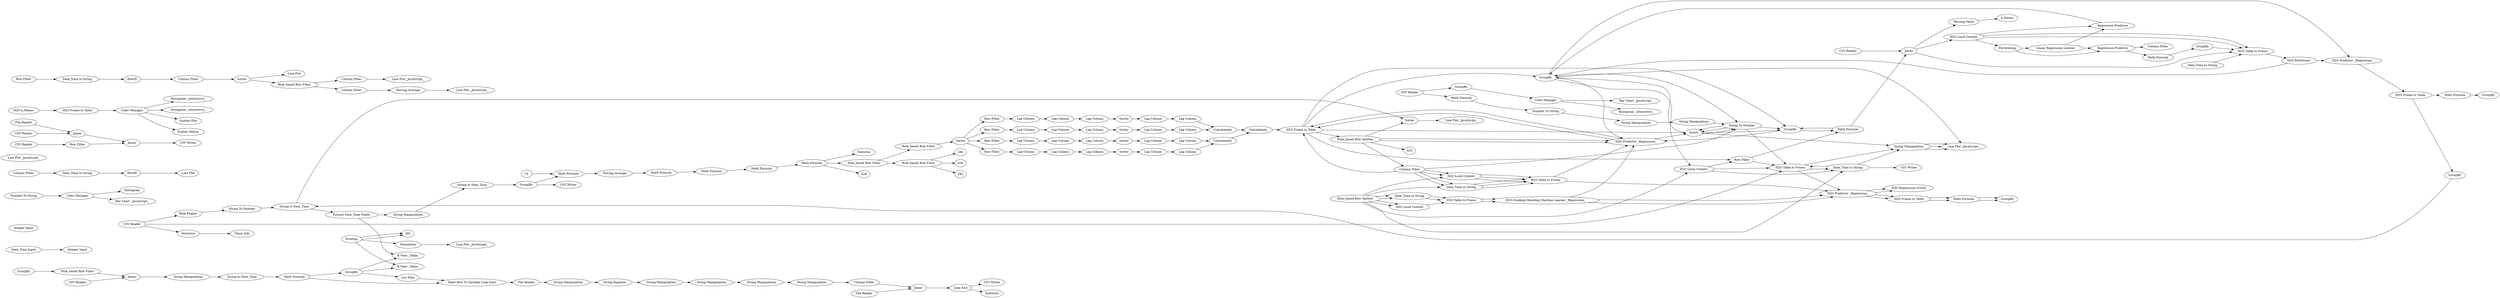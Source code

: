 digraph {
	1 [label="CSV Reader"]
	2 [label="CSV Reader"]
	3 [label="String to Date_Time"]
	4 [label="Extract Date_Time Fields"]
	5 [label="Math Formula"]
	6 [label=Statistics]
	7 [label="Date_Time Input"]
	8 [label="Integer Input"]
	10 [label="Integer Input"]
	16 [label="Math Formula"]
	18 [label="Rule_based Row Filter"]
	203 [label="Rule_based Row Filter"]
	217 [label="H2O Local Context"]
	218 [label="H2O Table to Frame"]
	209 [label=Partitioning]
	210 [label="Regression Predictor"]
	211 [label="Linear Regression Learner"]
	214 [label="Math Formula"]
	215 [label=GroupBy]
	216 [label="Line Plot _JavaScript_"]
	217 [label=Sorter]
	218 [label=GroupBy]
	219 [label="Regression Predictor"]
	220 [label=GroupBy]
	221 [label="Column Filter"]
	239 [label="String Manipulation"]
	240 [label="Number To String"]
	242 [label="String Manipulation"]
	243 [label="Math Formula"]
	245 [label=GroupBy]
	246 [label="String To Number"]
	250 [label="Rule Engine"]
	253 [label="String Manipulation"]
	255 [label="String to Date_Time"]
	269 [label="Histogram _interactive_"]
	270 [label=GroupBy]
	276 [label="Bar Chart _JavaScript_"]
	277 [label="Color Manager"]
	267 [label=Histogram]
	268 [label="Number To String"]
	278 [label="Color Manager"]
	279 [label="Bar Chart _JavaScript_"]
	260 [label=Pivoting]
	263 [label="Line Plot _JavaScript_"]
	261 [label="Line Plot"]
	263 [label="Line Plot _JavaScript_"]
	264 [label=RowID]
	265 [label="Date_Time to String"]
	266 [label="Line Plot _JavaScript_"]
	280 [label="Column Filter"]
	283 [label=Normalizer]
	292 [label=GroupBy]
	293 [label="Rule_based Row Filter"]
	294 [label="CSV Reader"]
	295 [label=Joiner]
	296 [label=GroupBy]
	298 [label="String to Date_Time"]
	299 [label="String Manipulation"]
	300 [label="Math Formula"]
	302 [label="R View _Table_"]
	303 [label="R View _Table_"]
	304 [label="R View _Table_"]
	305 [label=GroupBy]
	304 [label="List Files"]
	305 [label="Table Row To Variable Loop Start"]
	306 [label="File Reader"]
	307 [label="Loop End"]
	308 [label="CSV Writer"]
	309 [label="String Manipulation"]
	310 [label="String Replacer"]
	312 [label="String Manipulation"]
	313 [label="String Manipulation"]
	314 [label="String Manipulation"]
	318 [label="String Manipulation"]
	319 [label="Column Filter"]
	320 [label=Joiner]
	321 [label="File Reader"]
	322 [label="File Reader"]
	323 [label=Joiner]
	325 [label="CSV Reader"]
	331 [label="CSV Reader"]
	332 [label=Joiner]
	333 [label="Row Filter"]
	334 [label="CSV Writer"]
	335 [label="Moving Average"]
	336 [label="Math Formula"]
	337 [label="Math Formula"]
	338 [label="Math Formula"]
	339 [label="Rule_based Row Filter"]
	340 [label=Sorter]
	341 [label="Row Filter"]
	342 [label="Row Filter"]
	343 [label="Row Filter"]
	344 [label="Row Filter"]
	345 [label="Lag Column"]
	346 [label="Lag Column"]
	347 [label="Lag Column"]
	348 [label="Lag Column"]
	349 [label="Lag Column"]
	350 [label="Lag Column"]
	351 [label="Lag Column"]
	352 [label="Lag Column"]
	353 [label="Lag Column"]
	354 [label="Lag Column"]
	355 [label="Lag Column"]
	356 [label="Lag Column"]
	357 [label=Sorter]
	358 [label="Lag Column"]
	359 [label="Lag Column"]
	360 [label=Sorter]
	363 [label=Sorter]
	366 [label=Sorter]
	369 [label=Concatenate]
	370 [label="Lag Column"]
	371 [label="Lag Column"]
	372 [label="Lag Column"]
	373 [label="Lag Column"]
	374 [label="Lag Column"]
	375 [label="Lag Column"]
	376 [label=Concatenate]
	377 [label=Concatenate]
	382 [label="Rule_based Row Splitter"]
	3 [label="String to Date_Time"]
	19 [label="String Manipulation"]
	216 [label="Line Plot _JavaScript_"]
	217 [label="H2O Local Context"]
	218 [label="H2O Table to Frame"]
	220 [label="H2O Gradient Boosting Machine Learner _Regression_"]
	222 [label="H2O Partitioner"]
	225 [label="H2O Predictor _Regression_"]
	227 [label="H2O Frame to Table"]
	228 [label="Math Formula"]
	229 [label=GroupBy]
	230 [label="Line Plot _JavaScript_"]
	231 [label="Date_Time to String"]
	233 [label=Sorter]
	234 [label=GroupBy]
	392 [label="H2O Local Context"]
	393 [label="Date_Time to String"]
	394 [label="H2O Table to Frame"]
	401 [label="H2O Predictor _Regression_"]
	402 [label="Column Filter"]
	403 [label="H2O Frame to Table"]
	404 [label=GroupBy]
	405 [label="String To Number"]
	409 [label=Sorter]
	19 [label="String Manipulation"]
	216 [label="Line Plot _JavaScript_"]
	220 [label=GroupBy]
	383 [label="Rule_based Row Splitter"]
	385 [label="Date_Time to String"]
	386 [label="H2O Table to Frame"]
	387 [label="H2O Local Context"]
	390 [label="H2O Gradient Boosting Machine Learner _Regression_"]
	392 [label="H2O Local Context"]
	393 [label="Date_Time to String"]
	394 [label="H2O Table to Frame"]
	396 [label="H2O Predictor _Regression_"]
	397 [label="H2O Frame to Table"]
	398 [label=GroupBy]
	399 [label="Math Formula"]
	400 [label="H2O Regression Scorer"]
	401 [label="H2O Predictor _Regression_"]
	402 [label="Column Filter"]
	403 [label="H2O Local Context"]
	404 [label="H2O Frame to Table"]
	405 [label="Date_Time to String"]
	406 [label="H2O Table to Frame"]
	410 [label="String To Number"]
	411 [label=Sorter]
	403 [label="Number To String"]
	404 [label="Math Formula"]
	405 [label="String To Number"]
	406 [label="Math Formula"]
	407 [label="Rule Engine"]
	408 [label="Math Formula"]
	409 [label=GroupBy]
	410 [label="Column Filter"]
	411 [label="Column Rename"]
	412 [label="CSV Writer"]
	413 [label="CSV Reader"]
	413 [label="CSV Reader"]
	414 [label=Joiner]
	415 [label=Statistics]
	417 [label=k_Means]
	418 [label="H2O k_Means"]
	419 [label="H2O Frame to Table"]
	420 [label="Color Manager"]
	422 [label="Histogram _interactive_"]
	423 [label="Histogram _interactive_"]
	424 [label="Scatter Plot"]
	425 [label="Scatter Matrix"]
	426 [label="Missing Value"]
	27 [label="Row Filter"]
	28 [label="Column Filter"]
	29 [label="Line Plot"]
	30 [label=Sorter]
	200 [label=RowID]
	201 [label="Date_Time to String"]
	202 [label="Line Plot _JavaScript_"]
	204 [label="Rule_based Row Filter"]
	205 [label="Column Filter"]
	236 [label="Moving Average"]
	237 [label="Line Plot _JavaScript_"]
	238 [label="Column Filter"]
	430 [label="Timer Info"]
	431 [label="CSV Writer"]
	432 [label=Statistics]
	19 [label="String Manipulation"]
	216 [label="Line Plot _JavaScript_"]
	220 [label=GroupBy]
	383 [label="Rule_based Row Splitter"]
	385 [label="Date_Time to String"]
	386 [label="H2O Table to Frame"]
	387 [label="H2O Local Context"]
	390 [label="H2O Gradient Boosting Machine Learner _Regression_"]
	392 [label="H2O Local Context"]
	393 [label="Date_Time to String"]
	394 [label="H2O Table to Frame"]
	396 [label="H2O Predictor _Regression_"]
	397 [label="H2O Frame to Table"]
	398 [label=GroupBy]
	399 [label="Math Formula"]
	400 [label="H2O Regression Scorer"]
	401 [label="H2O Predictor _Regression_"]
	402 [label="Column Filter"]
	403 [label="H2O Frame to Table"]
	404 [label=Sorter]
	405 [label="String To Number"]
	406 [label=GroupBy]
	407 [label="Math Formula"]
	408 [label="Row Filter"]
	409 [label="H2O Table to Frame"]
	410 [label="H2O Local Context"]
	411 [label="Date_Time to String"]
	260 [label=Pivoting]
	302 [label="R View _Table_"]
	7 -> 8
	209 -> 211
	209 -> 210
	210 -> 214
	210 -> 221
	211 -> 210
	211 -> 219
	214 -> 215
	215 -> 218
	217 -> 219
	217 -> 209
	219 -> 220
	220 -> 216
	268 -> 278
	278 -> 279
	278 -> 267
	264 -> 261
	265 -> 264
	280 -> 265
	260 -> 281
	260 -> 281
	260 -> 283
	283 -> 263
	292 -> 293
	293 -> 295
	294 -> 295
	295 -> 299
	296 -> 302
	296 -> 303
	296 -> 304
	298 -> 300
	299 -> 298
	300 -> 296
	300 -> 305
	3 -> 233
	19 -> 216
	217 -> 218
	218 -> 222
	220 -> 401
	220 -> 225
	222 -> 220
	222 -> 225
	225 -> 227
	227 -> 228
	227 -> 234
	228 -> 229
	231 -> 218
	233 -> 230
	234 -> 3
	392 -> 394
	393 -> 394
	394 -> 401
	401 -> 403
	402 -> 392
	402 -> 393
	403 -> 404
	404 -> 405
	405 -> 409
	409 -> 19
	19 -> 216
	220 -> 410
	383 -> 393
	383 -> 392
	383 -> 387
	383 -> 385
	385 -> 386
	386 -> 390
	387 -> 386
	390 -> 396
	390 -> 401
	392 -> 394
	393 -> 394
	394 -> 396
	396 -> 397
	396 -> 400
	397 -> 399
	399 -> 398
	401 -> 404
	402 -> 403
	402 -> 405
	403 -> 406
	404 -> 220
	405 -> 406
	406 -> 401
	410 -> 411
	411 -> 19
	408 -> 409
	409 -> 411
	410 -> 408
	411 -> 412
	27 -> 201
	28 -> 30
	30 -> 204
	30 -> 29
	200 -> 28
	201 -> 200
	204 -> 205
	204 -> 238
	205 -> 202
	236 -> 237
	238 -> 236
	19 -> 216
	220 -> 405
	383 -> 411
	383 -> 410
	383 -> 387
	383 -> 385
	385 -> 386
	386 -> 390
	390 -> 396
	392 -> 394
	393 -> 394
	396 -> 397
	396 -> 400
	397 -> 399
	399 -> 398
	401 -> 403
	402 -> 392
	402 -> 393
	403 -> 408
	403 -> 220
	404 -> 19
	405 -> 404
	407 -> 406
	408 -> 407
	409 -> 396
	410 -> 409
	411 -> 409
	260 -> 302
	1 -> 409
	1 -> 415
	1 -> 250
	2 -> 270
	2 -> 243
	3 -> 4
	4 -> 303
	4 -> 253
	5 -> 335
	14 -> 5
	16 -> 6
	16 -> 428
	16 -> 203
	18 -> 282
	18 -> 284
	18 -> 434
	203 -> 339
	203 -> 18
	217 -> 218
	239 -> 242
	240 -> 239
	242 -> 405
	243 -> 240
	245 -> 431
	245 -> 5
	246 -> 3
	250 -> 246
	253 -> 255
	255 -> 245
	270 -> 277
	277 -> 276
	277 -> 269
	304 -> 305
	305 -> 306
	306 -> 318
	307 -> 308
	307 -> 432
	309 -> 312
	310 -> 309
	312 -> 313
	313 -> 314
	314 -> 319
	318 -> 310
	319 -> 320
	320 -> 307
	321 -> 323
	322 -> 320
	323 -> 332
	325 -> 323
	331 -> 333
	332 -> 334
	333 -> 332
	335 -> 336
	336 -> 337
	337 -> 338
	338 -> 16
	339 -> 340
	340 -> 341
	340 -> 342
	340 -> 343
	340 -> 344
	341 -> 345
	342 -> 348
	343 -> 353
	344 -> 356
	345 -> 346
	346 -> 347
	347 -> 357
	348 -> 349
	349 -> 350
	350 -> 360
	351 -> 352
	352 -> 363
	353 -> 351
	354 -> 355
	355 -> 366
	356 -> 354
	357 -> 358
	358 -> 359
	359 -> 369
	360 -> 371
	363 -> 373
	366 -> 375
	369 -> 377
	370 -> 369
	371 -> 370
	372 -> 376
	373 -> 372
	374 -> 376
	375 -> 374
	376 -> 377
	377 -> 403
	382 -> 233
	382 -> 433
	382 -> 402
	382 -> 401
	382 -> 401
	403 -> 382
	404 -> 406
	405 -> 404
	406 -> 407
	407 -> 414
	413 -> 414
	414 -> 426
	414 -> 218
	414 -> 217
	415 -> 430
	418 -> 419
	419 -> 420
	420 -> 422
	420 -> 423
	420 -> 424
	420 -> 425
	426 -> 417
	rankdir=LR
}
